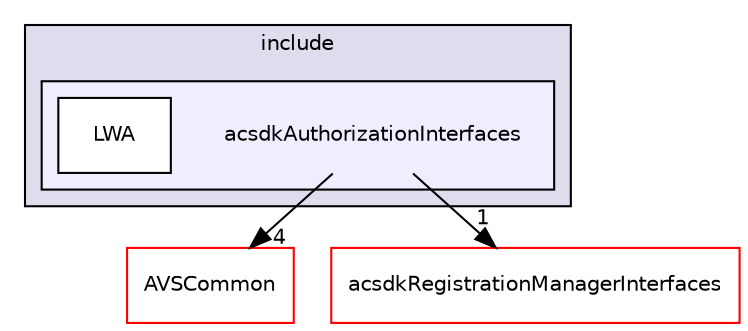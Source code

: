 digraph "/workplace/avs-device-sdk/core/Authorization/acsdkAuthorizationInterfaces/include/acsdkAuthorizationInterfaces" {
  compound=true
  node [ fontsize="10", fontname="Helvetica"];
  edge [ labelfontsize="10", labelfontname="Helvetica"];
  subgraph clusterdir_73f9c219508e92a12acd7900d076a251 {
    graph [ bgcolor="#ddddee", pencolor="black", label="include" fontname="Helvetica", fontsize="10", URL="dir_73f9c219508e92a12acd7900d076a251.html"]
  subgraph clusterdir_630b4973f8a21bc2c760bf66ed4f1731 {
    graph [ bgcolor="#eeeeff", pencolor="black", label="" URL="dir_630b4973f8a21bc2c760bf66ed4f1731.html"];
    dir_630b4973f8a21bc2c760bf66ed4f1731 [shape=plaintext label="acsdkAuthorizationInterfaces"];
    dir_9728d052fe42037521a38779a97bb439 [shape=box label="LWA" color="black" fillcolor="white" style="filled" URL="dir_9728d052fe42037521a38779a97bb439.html"];
  }
  }
  dir_13e65effb2bde530b17b3d5eefcd0266 [shape=box label="AVSCommon" fillcolor="white" style="filled" color="red" URL="dir_13e65effb2bde530b17b3d5eefcd0266.html"];
  dir_ebd8ea06bd6775daf5a25f413a4a4aa2 [shape=box label="acsdkRegistrationManagerInterfaces" fillcolor="white" style="filled" color="red" URL="dir_ebd8ea06bd6775daf5a25f413a4a4aa2.html"];
  dir_630b4973f8a21bc2c760bf66ed4f1731->dir_13e65effb2bde530b17b3d5eefcd0266 [headlabel="4", labeldistance=1.5 headhref="dir_000507_000017.html"];
  dir_630b4973f8a21bc2c760bf66ed4f1731->dir_ebd8ea06bd6775daf5a25f413a4a4aa2 [headlabel="1", labeldistance=1.5 headhref="dir_000507_000484.html"];
}
